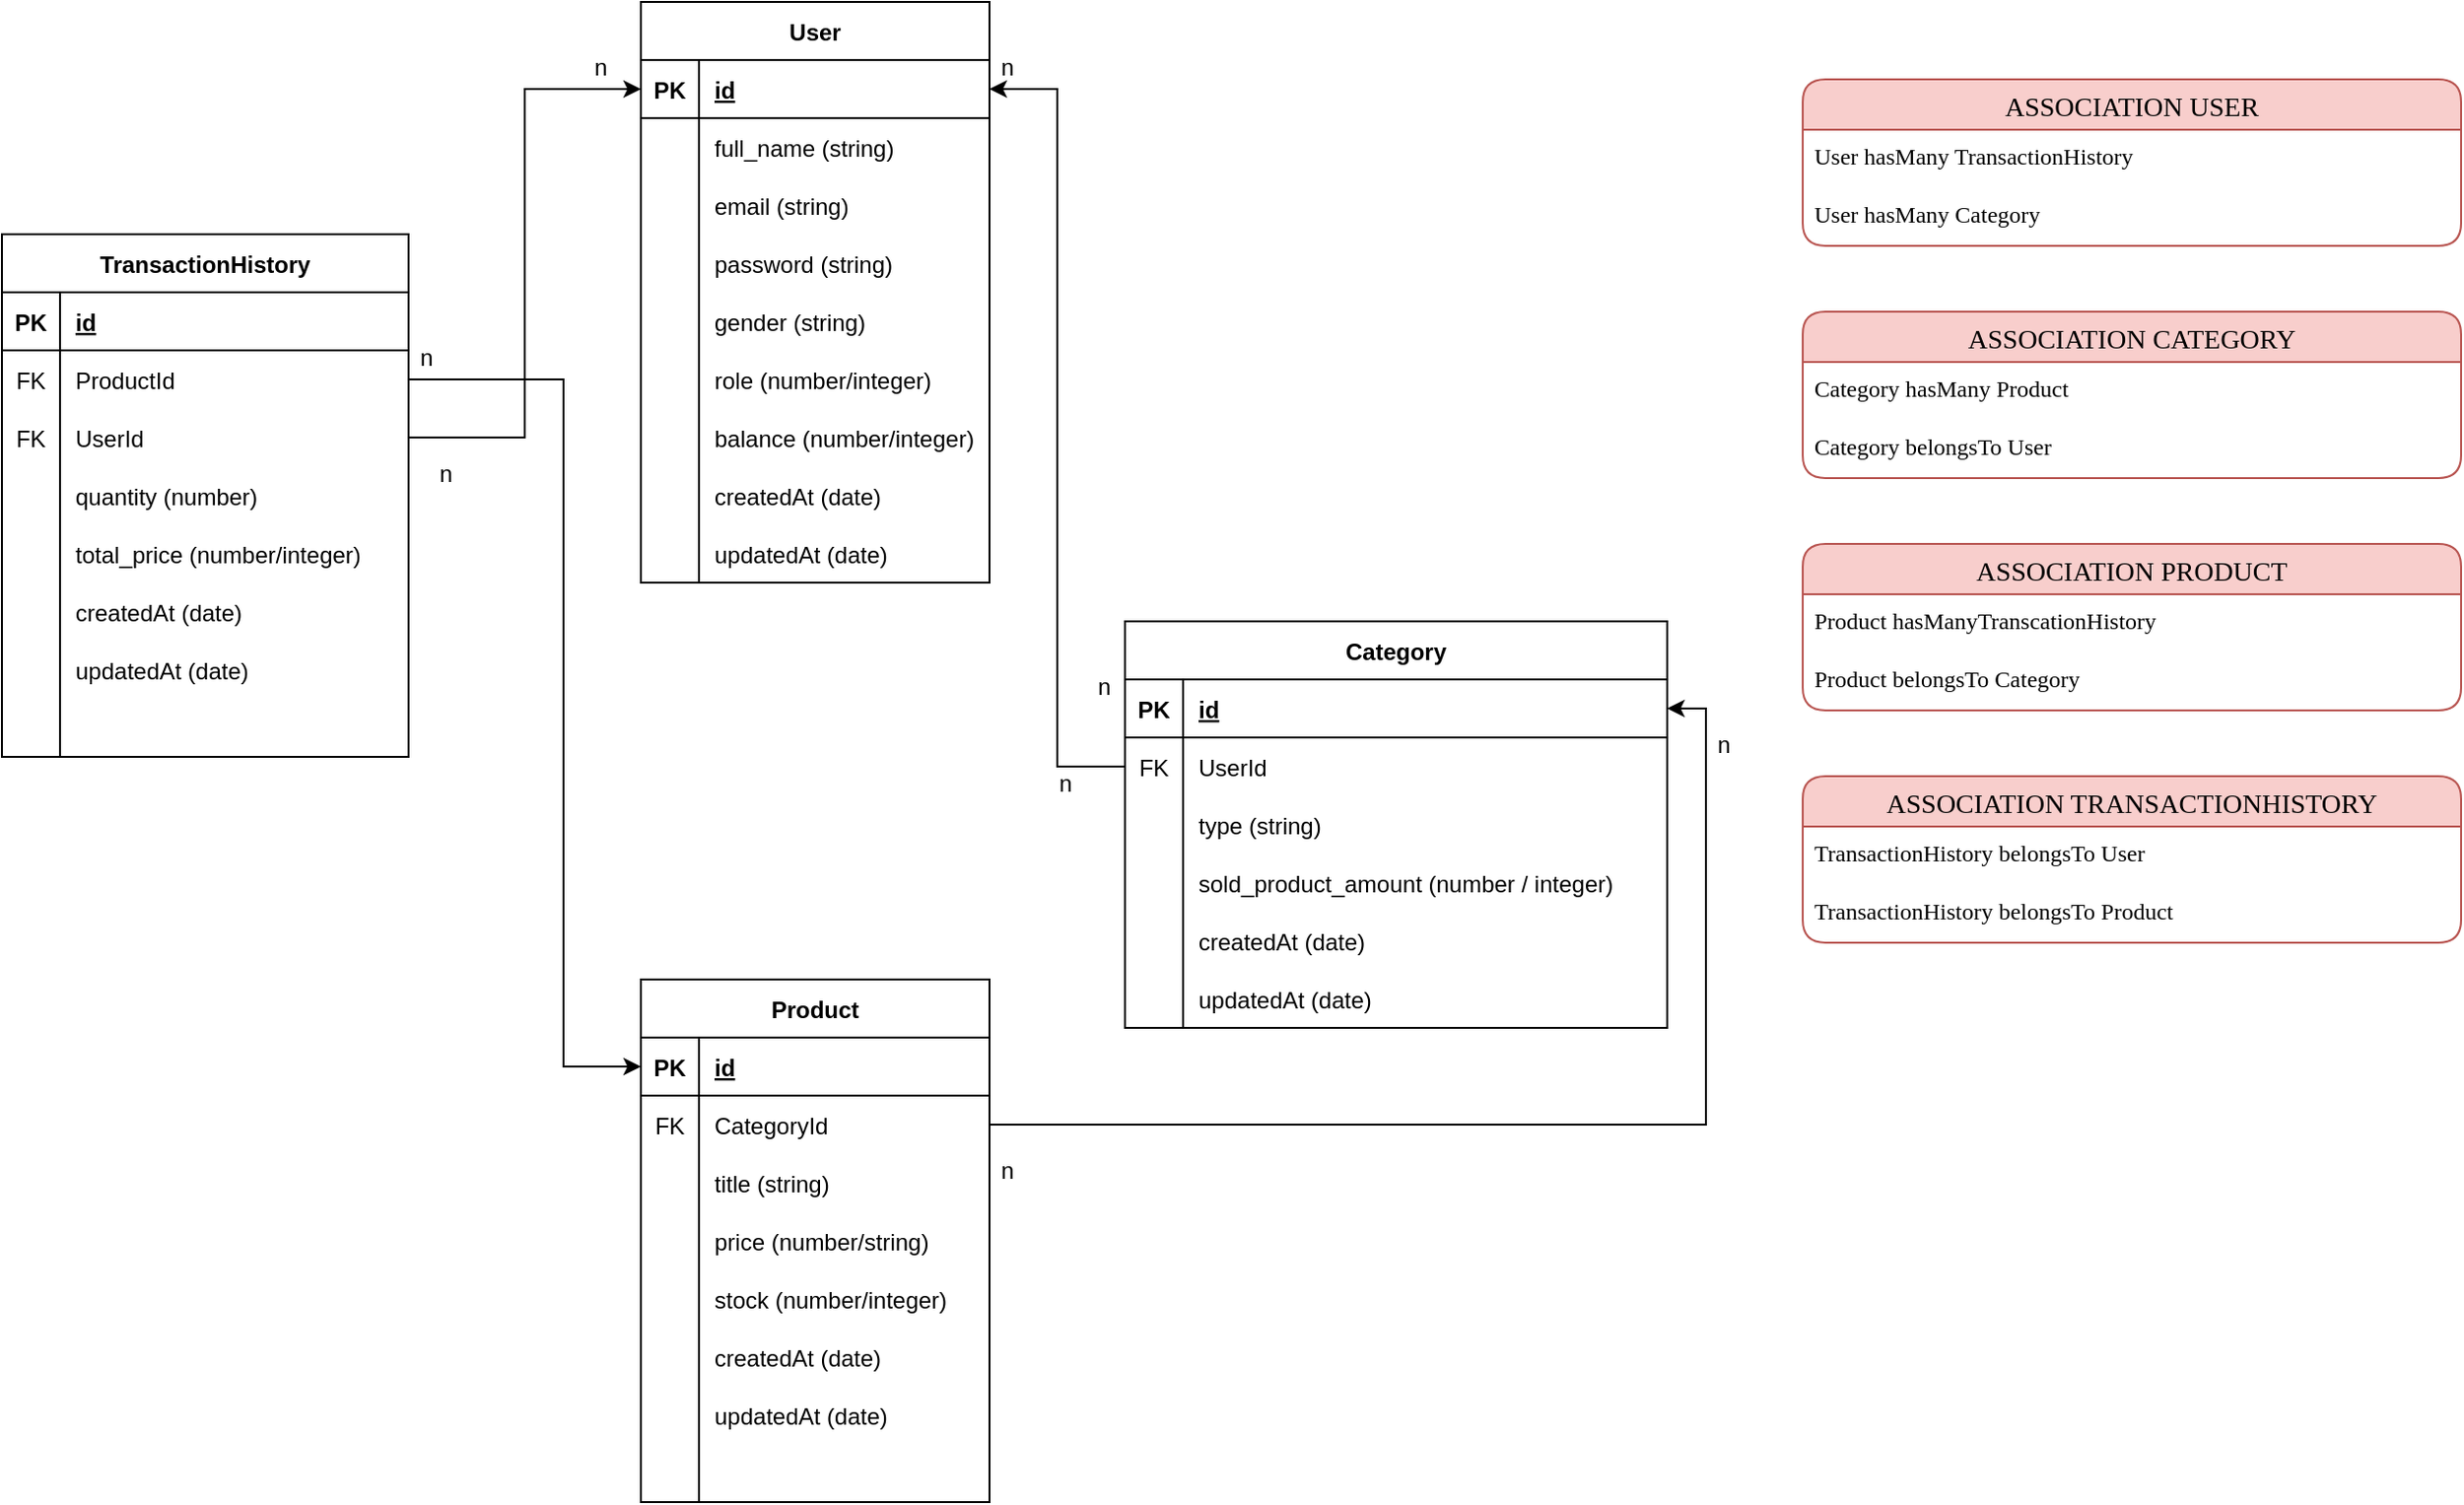 <mxfile version="20.5.3" type="device"><diagram id="ll3TyBWOtbvg9J7kcNw3" name="Halaman-1"><mxGraphModel dx="2105" dy="539" grid="1" gridSize="10" guides="1" tooltips="1" connect="1" arrows="1" fold="1" page="1" pageScale="1" pageWidth="827" pageHeight="1169" math="0" shadow="0"><root><mxCell id="0"/><mxCell id="1" parent="0"/><mxCell id="9BhQ54q5cgVkxiK-cSZ_-1" value="User" style="shape=table;startSize=30;container=1;collapsible=1;childLayout=tableLayout;fixedRows=1;rowLines=0;fontStyle=1;align=center;resizeLast=1;" parent="1" vertex="1"><mxGeometry x="120" y="80" width="180" height="300" as="geometry"/></mxCell><mxCell id="9BhQ54q5cgVkxiK-cSZ_-2" value="" style="shape=tableRow;horizontal=0;startSize=0;swimlaneHead=0;swimlaneBody=0;fillColor=none;collapsible=0;dropTarget=0;points=[[0,0.5],[1,0.5]];portConstraint=eastwest;top=0;left=0;right=0;bottom=1;" parent="9BhQ54q5cgVkxiK-cSZ_-1" vertex="1"><mxGeometry y="30" width="180" height="30" as="geometry"/></mxCell><mxCell id="9BhQ54q5cgVkxiK-cSZ_-3" value="PK" style="shape=partialRectangle;connectable=0;fillColor=none;top=0;left=0;bottom=0;right=0;fontStyle=1;overflow=hidden;" parent="9BhQ54q5cgVkxiK-cSZ_-2" vertex="1"><mxGeometry width="30" height="30" as="geometry"><mxRectangle width="30" height="30" as="alternateBounds"/></mxGeometry></mxCell><mxCell id="9BhQ54q5cgVkxiK-cSZ_-4" value="id" style="shape=partialRectangle;connectable=0;fillColor=none;top=0;left=0;bottom=0;right=0;align=left;spacingLeft=6;fontStyle=5;overflow=hidden;" parent="9BhQ54q5cgVkxiK-cSZ_-2" vertex="1"><mxGeometry x="30" width="150" height="30" as="geometry"><mxRectangle width="150" height="30" as="alternateBounds"/></mxGeometry></mxCell><mxCell id="9BhQ54q5cgVkxiK-cSZ_-5" value="" style="shape=tableRow;horizontal=0;startSize=0;swimlaneHead=0;swimlaneBody=0;fillColor=none;collapsible=0;dropTarget=0;points=[[0,0.5],[1,0.5]];portConstraint=eastwest;top=0;left=0;right=0;bottom=0;" parent="9BhQ54q5cgVkxiK-cSZ_-1" vertex="1"><mxGeometry y="60" width="180" height="30" as="geometry"/></mxCell><mxCell id="9BhQ54q5cgVkxiK-cSZ_-6" value="" style="shape=partialRectangle;connectable=0;fillColor=none;top=0;left=0;bottom=0;right=0;editable=1;overflow=hidden;" parent="9BhQ54q5cgVkxiK-cSZ_-5" vertex="1"><mxGeometry width="30" height="30" as="geometry"><mxRectangle width="30" height="30" as="alternateBounds"/></mxGeometry></mxCell><mxCell id="9BhQ54q5cgVkxiK-cSZ_-7" value="full_name (string)" style="shape=partialRectangle;connectable=0;fillColor=none;top=0;left=0;bottom=0;right=0;align=left;spacingLeft=6;overflow=hidden;" parent="9BhQ54q5cgVkxiK-cSZ_-5" vertex="1"><mxGeometry x="30" width="150" height="30" as="geometry"><mxRectangle width="150" height="30" as="alternateBounds"/></mxGeometry></mxCell><mxCell id="9BhQ54q5cgVkxiK-cSZ_-8" value="" style="shape=tableRow;horizontal=0;startSize=0;swimlaneHead=0;swimlaneBody=0;fillColor=none;collapsible=0;dropTarget=0;points=[[0,0.5],[1,0.5]];portConstraint=eastwest;top=0;left=0;right=0;bottom=0;" parent="9BhQ54q5cgVkxiK-cSZ_-1" vertex="1"><mxGeometry y="90" width="180" height="30" as="geometry"/></mxCell><mxCell id="9BhQ54q5cgVkxiK-cSZ_-9" value="" style="shape=partialRectangle;connectable=0;fillColor=none;top=0;left=0;bottom=0;right=0;editable=1;overflow=hidden;" parent="9BhQ54q5cgVkxiK-cSZ_-8" vertex="1"><mxGeometry width="30" height="30" as="geometry"><mxRectangle width="30" height="30" as="alternateBounds"/></mxGeometry></mxCell><mxCell id="9BhQ54q5cgVkxiK-cSZ_-10" value="email (string)" style="shape=partialRectangle;connectable=0;fillColor=none;top=0;left=0;bottom=0;right=0;align=left;spacingLeft=6;overflow=hidden;" parent="9BhQ54q5cgVkxiK-cSZ_-8" vertex="1"><mxGeometry x="30" width="150" height="30" as="geometry"><mxRectangle width="150" height="30" as="alternateBounds"/></mxGeometry></mxCell><mxCell id="7YN6Fb8BwpNwLr0iXywm-51" value="" style="shape=tableRow;horizontal=0;startSize=0;swimlaneHead=0;swimlaneBody=0;fillColor=none;collapsible=0;dropTarget=0;points=[[0,0.5],[1,0.5]];portConstraint=eastwest;top=0;left=0;right=0;bottom=0;" parent="9BhQ54q5cgVkxiK-cSZ_-1" vertex="1"><mxGeometry y="120" width="180" height="30" as="geometry"/></mxCell><mxCell id="7YN6Fb8BwpNwLr0iXywm-52" value="" style="shape=partialRectangle;connectable=0;fillColor=none;top=0;left=0;bottom=0;right=0;editable=1;overflow=hidden;" parent="7YN6Fb8BwpNwLr0iXywm-51" vertex="1"><mxGeometry width="30" height="30" as="geometry"><mxRectangle width="30" height="30" as="alternateBounds"/></mxGeometry></mxCell><mxCell id="7YN6Fb8BwpNwLr0iXywm-53" value="password (string)" style="shape=partialRectangle;connectable=0;fillColor=none;top=0;left=0;bottom=0;right=0;align=left;spacingLeft=6;overflow=hidden;" parent="7YN6Fb8BwpNwLr0iXywm-51" vertex="1"><mxGeometry x="30" width="150" height="30" as="geometry"><mxRectangle width="150" height="30" as="alternateBounds"/></mxGeometry></mxCell><mxCell id="9BhQ54q5cgVkxiK-cSZ_-11" value="" style="shape=tableRow;horizontal=0;startSize=0;swimlaneHead=0;swimlaneBody=0;fillColor=none;collapsible=0;dropTarget=0;points=[[0,0.5],[1,0.5]];portConstraint=eastwest;top=0;left=0;right=0;bottom=0;" parent="9BhQ54q5cgVkxiK-cSZ_-1" vertex="1"><mxGeometry y="150" width="180" height="30" as="geometry"/></mxCell><mxCell id="9BhQ54q5cgVkxiK-cSZ_-12" value="" style="shape=partialRectangle;connectable=0;fillColor=none;top=0;left=0;bottom=0;right=0;editable=1;overflow=hidden;" parent="9BhQ54q5cgVkxiK-cSZ_-11" vertex="1"><mxGeometry width="30" height="30" as="geometry"><mxRectangle width="30" height="30" as="alternateBounds"/></mxGeometry></mxCell><mxCell id="9BhQ54q5cgVkxiK-cSZ_-13" value="gender (string)" style="shape=partialRectangle;connectable=0;fillColor=none;top=0;left=0;bottom=0;right=0;align=left;spacingLeft=6;overflow=hidden;" parent="9BhQ54q5cgVkxiK-cSZ_-11" vertex="1"><mxGeometry x="30" width="150" height="30" as="geometry"><mxRectangle width="150" height="30" as="alternateBounds"/></mxGeometry></mxCell><mxCell id="7YN6Fb8BwpNwLr0iXywm-57" value="" style="shape=tableRow;horizontal=0;startSize=0;swimlaneHead=0;swimlaneBody=0;fillColor=none;collapsible=0;dropTarget=0;points=[[0,0.5],[1,0.5]];portConstraint=eastwest;top=0;left=0;right=0;bottom=0;" parent="9BhQ54q5cgVkxiK-cSZ_-1" vertex="1"><mxGeometry y="180" width="180" height="30" as="geometry"/></mxCell><mxCell id="7YN6Fb8BwpNwLr0iXywm-58" value="" style="shape=partialRectangle;connectable=0;fillColor=none;top=0;left=0;bottom=0;right=0;editable=1;overflow=hidden;" parent="7YN6Fb8BwpNwLr0iXywm-57" vertex="1"><mxGeometry width="30" height="30" as="geometry"><mxRectangle width="30" height="30" as="alternateBounds"/></mxGeometry></mxCell><mxCell id="7YN6Fb8BwpNwLr0iXywm-59" value="role (number/integer)" style="shape=partialRectangle;connectable=0;fillColor=none;top=0;left=0;bottom=0;right=0;align=left;spacingLeft=6;overflow=hidden;" parent="7YN6Fb8BwpNwLr0iXywm-57" vertex="1"><mxGeometry x="30" width="150" height="30" as="geometry"><mxRectangle width="150" height="30" as="alternateBounds"/></mxGeometry></mxCell><mxCell id="7YN6Fb8BwpNwLr0iXywm-60" value="" style="shape=tableRow;horizontal=0;startSize=0;swimlaneHead=0;swimlaneBody=0;fillColor=none;collapsible=0;dropTarget=0;points=[[0,0.5],[1,0.5]];portConstraint=eastwest;top=0;left=0;right=0;bottom=0;" parent="9BhQ54q5cgVkxiK-cSZ_-1" vertex="1"><mxGeometry y="210" width="180" height="30" as="geometry"/></mxCell><mxCell id="7YN6Fb8BwpNwLr0iXywm-61" value="" style="shape=partialRectangle;connectable=0;fillColor=none;top=0;left=0;bottom=0;right=0;editable=1;overflow=hidden;" parent="7YN6Fb8BwpNwLr0iXywm-60" vertex="1"><mxGeometry width="30" height="30" as="geometry"><mxRectangle width="30" height="30" as="alternateBounds"/></mxGeometry></mxCell><mxCell id="7YN6Fb8BwpNwLr0iXywm-62" value="balance (number/integer)" style="shape=partialRectangle;connectable=0;fillColor=none;top=0;left=0;bottom=0;right=0;align=left;spacingLeft=6;overflow=hidden;" parent="7YN6Fb8BwpNwLr0iXywm-60" vertex="1"><mxGeometry x="30" width="150" height="30" as="geometry"><mxRectangle width="150" height="30" as="alternateBounds"/></mxGeometry></mxCell><mxCell id="7YN6Fb8BwpNwLr0iXywm-66" value="" style="shape=tableRow;horizontal=0;startSize=0;swimlaneHead=0;swimlaneBody=0;fillColor=none;collapsible=0;dropTarget=0;points=[[0,0.5],[1,0.5]];portConstraint=eastwest;top=0;left=0;right=0;bottom=0;" parent="9BhQ54q5cgVkxiK-cSZ_-1" vertex="1"><mxGeometry y="240" width="180" height="30" as="geometry"/></mxCell><mxCell id="7YN6Fb8BwpNwLr0iXywm-67" value="" style="shape=partialRectangle;connectable=0;fillColor=none;top=0;left=0;bottom=0;right=0;editable=1;overflow=hidden;" parent="7YN6Fb8BwpNwLr0iXywm-66" vertex="1"><mxGeometry width="30" height="30" as="geometry"><mxRectangle width="30" height="30" as="alternateBounds"/></mxGeometry></mxCell><mxCell id="7YN6Fb8BwpNwLr0iXywm-68" value="createdAt (date)" style="shape=partialRectangle;connectable=0;fillColor=none;top=0;left=0;bottom=0;right=0;align=left;spacingLeft=6;overflow=hidden;" parent="7YN6Fb8BwpNwLr0iXywm-66" vertex="1"><mxGeometry x="30" width="150" height="30" as="geometry"><mxRectangle width="150" height="30" as="alternateBounds"/></mxGeometry></mxCell><mxCell id="7YN6Fb8BwpNwLr0iXywm-63" value="" style="shape=tableRow;horizontal=0;startSize=0;swimlaneHead=0;swimlaneBody=0;fillColor=none;collapsible=0;dropTarget=0;points=[[0,0.5],[1,0.5]];portConstraint=eastwest;top=0;left=0;right=0;bottom=0;" parent="9BhQ54q5cgVkxiK-cSZ_-1" vertex="1"><mxGeometry y="270" width="180" height="30" as="geometry"/></mxCell><mxCell id="7YN6Fb8BwpNwLr0iXywm-64" value="" style="shape=partialRectangle;connectable=0;fillColor=none;top=0;left=0;bottom=0;right=0;editable=1;overflow=hidden;" parent="7YN6Fb8BwpNwLr0iXywm-63" vertex="1"><mxGeometry width="30" height="30" as="geometry"><mxRectangle width="30" height="30" as="alternateBounds"/></mxGeometry></mxCell><mxCell id="7YN6Fb8BwpNwLr0iXywm-65" value="updatedAt (date)" style="shape=partialRectangle;connectable=0;fillColor=none;top=0;left=0;bottom=0;right=0;align=left;spacingLeft=6;overflow=hidden;" parent="7YN6Fb8BwpNwLr0iXywm-63" vertex="1"><mxGeometry x="30" width="150" height="30" as="geometry"><mxRectangle width="150" height="30" as="alternateBounds"/></mxGeometry></mxCell><mxCell id="7YN6Fb8BwpNwLr0iXywm-69" value="Product" style="shape=table;startSize=30;container=1;collapsible=1;childLayout=tableLayout;fixedRows=1;rowLines=0;fontStyle=1;align=center;resizeLast=1;" parent="1" vertex="1"><mxGeometry x="120" y="585" width="180" height="270" as="geometry"/></mxCell><mxCell id="7YN6Fb8BwpNwLr0iXywm-70" value="" style="shape=tableRow;horizontal=0;startSize=0;swimlaneHead=0;swimlaneBody=0;fillColor=none;collapsible=0;dropTarget=0;points=[[0,0.5],[1,0.5]];portConstraint=eastwest;top=0;left=0;right=0;bottom=1;" parent="7YN6Fb8BwpNwLr0iXywm-69" vertex="1"><mxGeometry y="30" width="180" height="30" as="geometry"/></mxCell><mxCell id="7YN6Fb8BwpNwLr0iXywm-71" value="PK" style="shape=partialRectangle;connectable=0;fillColor=none;top=0;left=0;bottom=0;right=0;fontStyle=1;overflow=hidden;" parent="7YN6Fb8BwpNwLr0iXywm-70" vertex="1"><mxGeometry width="30" height="30" as="geometry"><mxRectangle width="30" height="30" as="alternateBounds"/></mxGeometry></mxCell><mxCell id="7YN6Fb8BwpNwLr0iXywm-72" value="id" style="shape=partialRectangle;connectable=0;fillColor=none;top=0;left=0;bottom=0;right=0;align=left;spacingLeft=6;fontStyle=5;overflow=hidden;" parent="7YN6Fb8BwpNwLr0iXywm-70" vertex="1"><mxGeometry x="30" width="150" height="30" as="geometry"><mxRectangle width="150" height="30" as="alternateBounds"/></mxGeometry></mxCell><mxCell id="7YN6Fb8BwpNwLr0iXywm-95" value="" style="shape=tableRow;horizontal=0;startSize=0;swimlaneHead=0;swimlaneBody=0;fillColor=none;collapsible=0;dropTarget=0;points=[[0,0.5],[1,0.5]];portConstraint=eastwest;top=0;left=0;right=0;bottom=0;" parent="7YN6Fb8BwpNwLr0iXywm-69" vertex="1"><mxGeometry y="60" width="180" height="30" as="geometry"/></mxCell><mxCell id="7YN6Fb8BwpNwLr0iXywm-96" value="FK" style="shape=partialRectangle;connectable=0;fillColor=none;top=0;left=0;bottom=0;right=0;fontStyle=0;overflow=hidden;" parent="7YN6Fb8BwpNwLr0iXywm-95" vertex="1"><mxGeometry width="30" height="30" as="geometry"><mxRectangle width="30" height="30" as="alternateBounds"/></mxGeometry></mxCell><mxCell id="7YN6Fb8BwpNwLr0iXywm-97" value="CategoryId" style="shape=partialRectangle;connectable=0;fillColor=none;top=0;left=0;bottom=0;right=0;align=left;spacingLeft=6;fontStyle=0;overflow=hidden;" parent="7YN6Fb8BwpNwLr0iXywm-95" vertex="1"><mxGeometry x="30" width="150" height="30" as="geometry"><mxRectangle width="150" height="30" as="alternateBounds"/></mxGeometry></mxCell><mxCell id="7YN6Fb8BwpNwLr0iXywm-73" value="" style="shape=tableRow;horizontal=0;startSize=0;swimlaneHead=0;swimlaneBody=0;fillColor=none;collapsible=0;dropTarget=0;points=[[0,0.5],[1,0.5]];portConstraint=eastwest;top=0;left=0;right=0;bottom=0;" parent="7YN6Fb8BwpNwLr0iXywm-69" vertex="1"><mxGeometry y="90" width="180" height="30" as="geometry"/></mxCell><mxCell id="7YN6Fb8BwpNwLr0iXywm-74" value="" style="shape=partialRectangle;connectable=0;fillColor=none;top=0;left=0;bottom=0;right=0;editable=1;overflow=hidden;" parent="7YN6Fb8BwpNwLr0iXywm-73" vertex="1"><mxGeometry width="30" height="30" as="geometry"><mxRectangle width="30" height="30" as="alternateBounds"/></mxGeometry></mxCell><mxCell id="7YN6Fb8BwpNwLr0iXywm-75" value="title (string)" style="shape=partialRectangle;connectable=0;fillColor=none;top=0;left=0;bottom=0;right=0;align=left;spacingLeft=6;overflow=hidden;" parent="7YN6Fb8BwpNwLr0iXywm-73" vertex="1"><mxGeometry x="30" width="150" height="30" as="geometry"><mxRectangle width="150" height="30" as="alternateBounds"/></mxGeometry></mxCell><mxCell id="7YN6Fb8BwpNwLr0iXywm-76" value="" style="shape=tableRow;horizontal=0;startSize=0;swimlaneHead=0;swimlaneBody=0;fillColor=none;collapsible=0;dropTarget=0;points=[[0,0.5],[1,0.5]];portConstraint=eastwest;top=0;left=0;right=0;bottom=0;" parent="7YN6Fb8BwpNwLr0iXywm-69" vertex="1"><mxGeometry y="120" width="180" height="30" as="geometry"/></mxCell><mxCell id="7YN6Fb8BwpNwLr0iXywm-77" value="" style="shape=partialRectangle;connectable=0;fillColor=none;top=0;left=0;bottom=0;right=0;editable=1;overflow=hidden;" parent="7YN6Fb8BwpNwLr0iXywm-76" vertex="1"><mxGeometry width="30" height="30" as="geometry"><mxRectangle width="30" height="30" as="alternateBounds"/></mxGeometry></mxCell><mxCell id="7YN6Fb8BwpNwLr0iXywm-78" value="price (number/string)" style="shape=partialRectangle;connectable=0;fillColor=none;top=0;left=0;bottom=0;right=0;align=left;spacingLeft=6;overflow=hidden;" parent="7YN6Fb8BwpNwLr0iXywm-76" vertex="1"><mxGeometry x="30" width="150" height="30" as="geometry"><mxRectangle width="150" height="30" as="alternateBounds"/></mxGeometry></mxCell><mxCell id="7YN6Fb8BwpNwLr0iXywm-79" value="" style="shape=tableRow;horizontal=0;startSize=0;swimlaneHead=0;swimlaneBody=0;fillColor=none;collapsible=0;dropTarget=0;points=[[0,0.5],[1,0.5]];portConstraint=eastwest;top=0;left=0;right=0;bottom=0;" parent="7YN6Fb8BwpNwLr0iXywm-69" vertex="1"><mxGeometry y="150" width="180" height="30" as="geometry"/></mxCell><mxCell id="7YN6Fb8BwpNwLr0iXywm-80" value="" style="shape=partialRectangle;connectable=0;fillColor=none;top=0;left=0;bottom=0;right=0;editable=1;overflow=hidden;" parent="7YN6Fb8BwpNwLr0iXywm-79" vertex="1"><mxGeometry width="30" height="30" as="geometry"><mxRectangle width="30" height="30" as="alternateBounds"/></mxGeometry></mxCell><mxCell id="7YN6Fb8BwpNwLr0iXywm-81" value="stock (number/integer)" style="shape=partialRectangle;connectable=0;fillColor=none;top=0;left=0;bottom=0;right=0;align=left;spacingLeft=6;overflow=hidden;" parent="7YN6Fb8BwpNwLr0iXywm-79" vertex="1"><mxGeometry x="30" width="150" height="30" as="geometry"><mxRectangle width="150" height="30" as="alternateBounds"/></mxGeometry></mxCell><mxCell id="7YN6Fb8BwpNwLr0iXywm-85" value="" style="shape=tableRow;horizontal=0;startSize=0;swimlaneHead=0;swimlaneBody=0;fillColor=none;collapsible=0;dropTarget=0;points=[[0,0.5],[1,0.5]];portConstraint=eastwest;top=0;left=0;right=0;bottom=0;" parent="7YN6Fb8BwpNwLr0iXywm-69" vertex="1"><mxGeometry y="180" width="180" height="30" as="geometry"/></mxCell><mxCell id="7YN6Fb8BwpNwLr0iXywm-86" value="" style="shape=partialRectangle;connectable=0;fillColor=none;top=0;left=0;bottom=0;right=0;editable=1;overflow=hidden;" parent="7YN6Fb8BwpNwLr0iXywm-85" vertex="1"><mxGeometry width="30" height="30" as="geometry"><mxRectangle width="30" height="30" as="alternateBounds"/></mxGeometry></mxCell><mxCell id="7YN6Fb8BwpNwLr0iXywm-87" value="createdAt (date)" style="shape=partialRectangle;connectable=0;fillColor=none;top=0;left=0;bottom=0;right=0;align=left;spacingLeft=6;overflow=hidden;" parent="7YN6Fb8BwpNwLr0iXywm-85" vertex="1"><mxGeometry x="30" width="150" height="30" as="geometry"><mxRectangle width="150" height="30" as="alternateBounds"/></mxGeometry></mxCell><mxCell id="7YN6Fb8BwpNwLr0iXywm-88" value="" style="shape=tableRow;horizontal=0;startSize=0;swimlaneHead=0;swimlaneBody=0;fillColor=none;collapsible=0;dropTarget=0;points=[[0,0.5],[1,0.5]];portConstraint=eastwest;top=0;left=0;right=0;bottom=0;" parent="7YN6Fb8BwpNwLr0iXywm-69" vertex="1"><mxGeometry y="210" width="180" height="30" as="geometry"/></mxCell><mxCell id="7YN6Fb8BwpNwLr0iXywm-89" value="" style="shape=partialRectangle;connectable=0;fillColor=none;top=0;left=0;bottom=0;right=0;editable=1;overflow=hidden;" parent="7YN6Fb8BwpNwLr0iXywm-88" vertex="1"><mxGeometry width="30" height="30" as="geometry"><mxRectangle width="30" height="30" as="alternateBounds"/></mxGeometry></mxCell><mxCell id="7YN6Fb8BwpNwLr0iXywm-90" value="updatedAt (date)" style="shape=partialRectangle;connectable=0;fillColor=none;top=0;left=0;bottom=0;right=0;align=left;spacingLeft=6;overflow=hidden;" parent="7YN6Fb8BwpNwLr0iXywm-88" vertex="1"><mxGeometry x="30" width="150" height="30" as="geometry"><mxRectangle width="150" height="30" as="alternateBounds"/></mxGeometry></mxCell><mxCell id="7YN6Fb8BwpNwLr0iXywm-82" value="" style="shape=tableRow;horizontal=0;startSize=0;swimlaneHead=0;swimlaneBody=0;fillColor=none;collapsible=0;dropTarget=0;points=[[0,0.5],[1,0.5]];portConstraint=eastwest;top=0;left=0;right=0;bottom=0;" parent="7YN6Fb8BwpNwLr0iXywm-69" vertex="1"><mxGeometry y="240" width="180" height="30" as="geometry"/></mxCell><mxCell id="7YN6Fb8BwpNwLr0iXywm-83" value="" style="shape=partialRectangle;connectable=0;fillColor=none;top=0;left=0;bottom=0;right=0;editable=1;overflow=hidden;" parent="7YN6Fb8BwpNwLr0iXywm-82" vertex="1"><mxGeometry width="30" height="30" as="geometry"><mxRectangle width="30" height="30" as="alternateBounds"/></mxGeometry></mxCell><mxCell id="7YN6Fb8BwpNwLr0iXywm-84" value="" style="shape=partialRectangle;connectable=0;fillColor=none;top=0;left=0;bottom=0;right=0;align=left;spacingLeft=6;overflow=hidden;" parent="7YN6Fb8BwpNwLr0iXywm-82" vertex="1"><mxGeometry x="30" width="150" height="30" as="geometry"><mxRectangle width="150" height="30" as="alternateBounds"/></mxGeometry></mxCell><mxCell id="7YN6Fb8BwpNwLr0iXywm-98" value="Category" style="shape=table;startSize=30;container=1;collapsible=1;childLayout=tableLayout;fixedRows=1;rowLines=0;fontStyle=1;align=center;resizeLast=1;" parent="1" vertex="1"><mxGeometry x="370" y="400" width="280" height="210" as="geometry"/></mxCell><mxCell id="7YN6Fb8BwpNwLr0iXywm-99" value="" style="shape=tableRow;horizontal=0;startSize=0;swimlaneHead=0;swimlaneBody=0;fillColor=none;collapsible=0;dropTarget=0;points=[[0,0.5],[1,0.5]];portConstraint=eastwest;top=0;left=0;right=0;bottom=1;" parent="7YN6Fb8BwpNwLr0iXywm-98" vertex="1"><mxGeometry y="30" width="280" height="30" as="geometry"/></mxCell><mxCell id="7YN6Fb8BwpNwLr0iXywm-100" value="PK" style="shape=partialRectangle;connectable=0;fillColor=none;top=0;left=0;bottom=0;right=0;fontStyle=1;overflow=hidden;" parent="7YN6Fb8BwpNwLr0iXywm-99" vertex="1"><mxGeometry width="30" height="30" as="geometry"><mxRectangle width="30" height="30" as="alternateBounds"/></mxGeometry></mxCell><mxCell id="7YN6Fb8BwpNwLr0iXywm-101" value="id" style="shape=partialRectangle;connectable=0;fillColor=none;top=0;left=0;bottom=0;right=0;align=left;spacingLeft=6;fontStyle=5;overflow=hidden;" parent="7YN6Fb8BwpNwLr0iXywm-99" vertex="1"><mxGeometry x="30" width="250" height="30" as="geometry"><mxRectangle width="250" height="30" as="alternateBounds"/></mxGeometry></mxCell><mxCell id="7YN6Fb8BwpNwLr0iXywm-111" value="" style="shape=tableRow;horizontal=0;startSize=0;swimlaneHead=0;swimlaneBody=0;fillColor=none;collapsible=0;dropTarget=0;points=[[0,0.5],[1,0.5]];portConstraint=eastwest;top=0;left=0;right=0;bottom=0;" parent="7YN6Fb8BwpNwLr0iXywm-98" vertex="1"><mxGeometry y="60" width="280" height="30" as="geometry"/></mxCell><mxCell id="7YN6Fb8BwpNwLr0iXywm-112" value="FK" style="shape=partialRectangle;connectable=0;fillColor=none;top=0;left=0;bottom=0;right=0;fontStyle=0;overflow=hidden;" parent="7YN6Fb8BwpNwLr0iXywm-111" vertex="1"><mxGeometry width="30" height="30" as="geometry"><mxRectangle width="30" height="30" as="alternateBounds"/></mxGeometry></mxCell><mxCell id="7YN6Fb8BwpNwLr0iXywm-113" value="UserId" style="shape=partialRectangle;connectable=0;fillColor=none;top=0;left=0;bottom=0;right=0;align=left;spacingLeft=6;fontStyle=0;overflow=hidden;" parent="7YN6Fb8BwpNwLr0iXywm-111" vertex="1"><mxGeometry x="30" width="250" height="30" as="geometry"><mxRectangle width="250" height="30" as="alternateBounds"/></mxGeometry></mxCell><mxCell id="7YN6Fb8BwpNwLr0iXywm-102" value="" style="shape=tableRow;horizontal=0;startSize=0;swimlaneHead=0;swimlaneBody=0;fillColor=none;collapsible=0;dropTarget=0;points=[[0,0.5],[1,0.5]];portConstraint=eastwest;top=0;left=0;right=0;bottom=0;" parent="7YN6Fb8BwpNwLr0iXywm-98" vertex="1"><mxGeometry y="90" width="280" height="30" as="geometry"/></mxCell><mxCell id="7YN6Fb8BwpNwLr0iXywm-103" value="" style="shape=partialRectangle;connectable=0;fillColor=none;top=0;left=0;bottom=0;right=0;editable=1;overflow=hidden;" parent="7YN6Fb8BwpNwLr0iXywm-102" vertex="1"><mxGeometry width="30" height="30" as="geometry"><mxRectangle width="30" height="30" as="alternateBounds"/></mxGeometry></mxCell><mxCell id="7YN6Fb8BwpNwLr0iXywm-104" value="type (string)" style="shape=partialRectangle;connectable=0;fillColor=none;top=0;left=0;bottom=0;right=0;align=left;spacingLeft=6;overflow=hidden;" parent="7YN6Fb8BwpNwLr0iXywm-102" vertex="1"><mxGeometry x="30" width="250" height="30" as="geometry"><mxRectangle width="250" height="30" as="alternateBounds"/></mxGeometry></mxCell><mxCell id="7YN6Fb8BwpNwLr0iXywm-105" value="" style="shape=tableRow;horizontal=0;startSize=0;swimlaneHead=0;swimlaneBody=0;fillColor=none;collapsible=0;dropTarget=0;points=[[0,0.5],[1,0.5]];portConstraint=eastwest;top=0;left=0;right=0;bottom=0;" parent="7YN6Fb8BwpNwLr0iXywm-98" vertex="1"><mxGeometry y="120" width="280" height="30" as="geometry"/></mxCell><mxCell id="7YN6Fb8BwpNwLr0iXywm-106" value="" style="shape=partialRectangle;connectable=0;fillColor=none;top=0;left=0;bottom=0;right=0;editable=1;overflow=hidden;" parent="7YN6Fb8BwpNwLr0iXywm-105" vertex="1"><mxGeometry width="30" height="30" as="geometry"><mxRectangle width="30" height="30" as="alternateBounds"/></mxGeometry></mxCell><mxCell id="7YN6Fb8BwpNwLr0iXywm-107" value="sold_product_amount (number / integer)" style="shape=partialRectangle;connectable=0;fillColor=none;top=0;left=0;bottom=0;right=0;align=left;spacingLeft=6;overflow=hidden;" parent="7YN6Fb8BwpNwLr0iXywm-105" vertex="1"><mxGeometry x="30" width="250" height="30" as="geometry"><mxRectangle width="250" height="30" as="alternateBounds"/></mxGeometry></mxCell><mxCell id="7YN6Fb8BwpNwLr0iXywm-108" value="" style="shape=tableRow;horizontal=0;startSize=0;swimlaneHead=0;swimlaneBody=0;fillColor=none;collapsible=0;dropTarget=0;points=[[0,0.5],[1,0.5]];portConstraint=eastwest;top=0;left=0;right=0;bottom=0;" parent="7YN6Fb8BwpNwLr0iXywm-98" vertex="1"><mxGeometry y="150" width="280" height="30" as="geometry"/></mxCell><mxCell id="7YN6Fb8BwpNwLr0iXywm-109" value="" style="shape=partialRectangle;connectable=0;fillColor=none;top=0;left=0;bottom=0;right=0;editable=1;overflow=hidden;" parent="7YN6Fb8BwpNwLr0iXywm-108" vertex="1"><mxGeometry width="30" height="30" as="geometry"><mxRectangle width="30" height="30" as="alternateBounds"/></mxGeometry></mxCell><mxCell id="7YN6Fb8BwpNwLr0iXywm-110" value="createdAt (date)" style="shape=partialRectangle;connectable=0;fillColor=none;top=0;left=0;bottom=0;right=0;align=left;spacingLeft=6;overflow=hidden;" parent="7YN6Fb8BwpNwLr0iXywm-108" vertex="1"><mxGeometry x="30" width="250" height="30" as="geometry"><mxRectangle width="250" height="30" as="alternateBounds"/></mxGeometry></mxCell><mxCell id="7YN6Fb8BwpNwLr0iXywm-114" value="" style="shape=tableRow;horizontal=0;startSize=0;swimlaneHead=0;swimlaneBody=0;fillColor=none;collapsible=0;dropTarget=0;points=[[0,0.5],[1,0.5]];portConstraint=eastwest;top=0;left=0;right=0;bottom=0;" parent="7YN6Fb8BwpNwLr0iXywm-98" vertex="1"><mxGeometry y="180" width="280" height="30" as="geometry"/></mxCell><mxCell id="7YN6Fb8BwpNwLr0iXywm-115" value="" style="shape=partialRectangle;connectable=0;fillColor=none;top=0;left=0;bottom=0;right=0;editable=1;overflow=hidden;" parent="7YN6Fb8BwpNwLr0iXywm-114" vertex="1"><mxGeometry width="30" height="30" as="geometry"><mxRectangle width="30" height="30" as="alternateBounds"/></mxGeometry></mxCell><mxCell id="7YN6Fb8BwpNwLr0iXywm-116" value="updatedAt (date)" style="shape=partialRectangle;connectable=0;fillColor=none;top=0;left=0;bottom=0;right=0;align=left;spacingLeft=6;overflow=hidden;" parent="7YN6Fb8BwpNwLr0iXywm-114" vertex="1"><mxGeometry x="30" width="250" height="30" as="geometry"><mxRectangle width="250" height="30" as="alternateBounds"/></mxGeometry></mxCell><mxCell id="7YN6Fb8BwpNwLr0iXywm-117" value="TransactionHistory" style="shape=table;startSize=30;container=1;collapsible=1;childLayout=tableLayout;fixedRows=1;rowLines=0;fontStyle=1;align=center;resizeLast=1;" parent="1" vertex="1"><mxGeometry x="-210" y="200" width="210" height="270" as="geometry"/></mxCell><mxCell id="7YN6Fb8BwpNwLr0iXywm-118" value="" style="shape=tableRow;horizontal=0;startSize=0;swimlaneHead=0;swimlaneBody=0;fillColor=none;collapsible=0;dropTarget=0;points=[[0,0.5],[1,0.5]];portConstraint=eastwest;top=0;left=0;right=0;bottom=1;" parent="7YN6Fb8BwpNwLr0iXywm-117" vertex="1"><mxGeometry y="30" width="210" height="30" as="geometry"/></mxCell><mxCell id="7YN6Fb8BwpNwLr0iXywm-119" value="PK" style="shape=partialRectangle;connectable=0;fillColor=none;top=0;left=0;bottom=0;right=0;fontStyle=1;overflow=hidden;" parent="7YN6Fb8BwpNwLr0iXywm-118" vertex="1"><mxGeometry width="30" height="30" as="geometry"><mxRectangle width="30" height="30" as="alternateBounds"/></mxGeometry></mxCell><mxCell id="7YN6Fb8BwpNwLr0iXywm-120" value="id" style="shape=partialRectangle;connectable=0;fillColor=none;top=0;left=0;bottom=0;right=0;align=left;spacingLeft=6;fontStyle=5;overflow=hidden;" parent="7YN6Fb8BwpNwLr0iXywm-118" vertex="1"><mxGeometry x="30" width="180" height="30" as="geometry"><mxRectangle width="180" height="30" as="alternateBounds"/></mxGeometry></mxCell><mxCell id="7YN6Fb8BwpNwLr0iXywm-130" value="" style="shape=tableRow;horizontal=0;startSize=0;swimlaneHead=0;swimlaneBody=0;fillColor=none;collapsible=0;dropTarget=0;points=[[0,0.5],[1,0.5]];portConstraint=eastwest;top=0;left=0;right=0;bottom=0;" parent="7YN6Fb8BwpNwLr0iXywm-117" vertex="1"><mxGeometry y="60" width="210" height="30" as="geometry"/></mxCell><mxCell id="7YN6Fb8BwpNwLr0iXywm-131" value="FK" style="shape=partialRectangle;connectable=0;fillColor=none;top=0;left=0;bottom=0;right=0;fontStyle=0;overflow=hidden;" parent="7YN6Fb8BwpNwLr0iXywm-130" vertex="1"><mxGeometry width="30" height="30" as="geometry"><mxRectangle width="30" height="30" as="alternateBounds"/></mxGeometry></mxCell><mxCell id="7YN6Fb8BwpNwLr0iXywm-132" value="ProductId" style="shape=partialRectangle;connectable=0;fillColor=none;top=0;left=0;bottom=0;right=0;align=left;spacingLeft=6;fontStyle=0;overflow=hidden;" parent="7YN6Fb8BwpNwLr0iXywm-130" vertex="1"><mxGeometry x="30" width="180" height="30" as="geometry"><mxRectangle width="180" height="30" as="alternateBounds"/></mxGeometry></mxCell><mxCell id="7YN6Fb8BwpNwLr0iXywm-143" value="" style="shape=tableRow;horizontal=0;startSize=0;swimlaneHead=0;swimlaneBody=0;fillColor=none;collapsible=0;dropTarget=0;points=[[0,0.5],[1,0.5]];portConstraint=eastwest;top=0;left=0;right=0;bottom=0;" parent="7YN6Fb8BwpNwLr0iXywm-117" vertex="1"><mxGeometry y="90" width="210" height="30" as="geometry"/></mxCell><mxCell id="7YN6Fb8BwpNwLr0iXywm-144" value="FK" style="shape=partialRectangle;connectable=0;fillColor=none;top=0;left=0;bottom=0;right=0;fontStyle=0;overflow=hidden;" parent="7YN6Fb8BwpNwLr0iXywm-143" vertex="1"><mxGeometry width="30" height="30" as="geometry"><mxRectangle width="30" height="30" as="alternateBounds"/></mxGeometry></mxCell><mxCell id="7YN6Fb8BwpNwLr0iXywm-145" value="UserId" style="shape=partialRectangle;connectable=0;fillColor=none;top=0;left=0;bottom=0;right=0;align=left;spacingLeft=6;fontStyle=0;overflow=hidden;" parent="7YN6Fb8BwpNwLr0iXywm-143" vertex="1"><mxGeometry x="30" width="180" height="30" as="geometry"><mxRectangle width="180" height="30" as="alternateBounds"/></mxGeometry></mxCell><mxCell id="7YN6Fb8BwpNwLr0iXywm-124" value="" style="shape=tableRow;horizontal=0;startSize=0;swimlaneHead=0;swimlaneBody=0;fillColor=none;collapsible=0;dropTarget=0;points=[[0,0.5],[1,0.5]];portConstraint=eastwest;top=0;left=0;right=0;bottom=0;" parent="7YN6Fb8BwpNwLr0iXywm-117" vertex="1"><mxGeometry y="120" width="210" height="30" as="geometry"/></mxCell><mxCell id="7YN6Fb8BwpNwLr0iXywm-125" value="" style="shape=partialRectangle;connectable=0;fillColor=none;top=0;left=0;bottom=0;right=0;editable=1;overflow=hidden;" parent="7YN6Fb8BwpNwLr0iXywm-124" vertex="1"><mxGeometry width="30" height="30" as="geometry"><mxRectangle width="30" height="30" as="alternateBounds"/></mxGeometry></mxCell><mxCell id="7YN6Fb8BwpNwLr0iXywm-126" value="quantity (number)" style="shape=partialRectangle;connectable=0;fillColor=none;top=0;left=0;bottom=0;right=0;align=left;spacingLeft=6;overflow=hidden;" parent="7YN6Fb8BwpNwLr0iXywm-124" vertex="1"><mxGeometry x="30" width="180" height="30" as="geometry"><mxRectangle width="180" height="30" as="alternateBounds"/></mxGeometry></mxCell><mxCell id="7YN6Fb8BwpNwLr0iXywm-127" value="" style="shape=tableRow;horizontal=0;startSize=0;swimlaneHead=0;swimlaneBody=0;fillColor=none;collapsible=0;dropTarget=0;points=[[0,0.5],[1,0.5]];portConstraint=eastwest;top=0;left=0;right=0;bottom=0;" parent="7YN6Fb8BwpNwLr0iXywm-117" vertex="1"><mxGeometry y="150" width="210" height="30" as="geometry"/></mxCell><mxCell id="7YN6Fb8BwpNwLr0iXywm-128" value="" style="shape=partialRectangle;connectable=0;fillColor=none;top=0;left=0;bottom=0;right=0;editable=1;overflow=hidden;" parent="7YN6Fb8BwpNwLr0iXywm-127" vertex="1"><mxGeometry width="30" height="30" as="geometry"><mxRectangle width="30" height="30" as="alternateBounds"/></mxGeometry></mxCell><mxCell id="7YN6Fb8BwpNwLr0iXywm-129" value="total_price (number/integer)" style="shape=partialRectangle;connectable=0;fillColor=none;top=0;left=0;bottom=0;right=0;align=left;spacingLeft=6;overflow=hidden;" parent="7YN6Fb8BwpNwLr0iXywm-127" vertex="1"><mxGeometry x="30" width="180" height="30" as="geometry"><mxRectangle width="180" height="30" as="alternateBounds"/></mxGeometry></mxCell><mxCell id="7YN6Fb8BwpNwLr0iXywm-133" value="" style="shape=tableRow;horizontal=0;startSize=0;swimlaneHead=0;swimlaneBody=0;fillColor=none;collapsible=0;dropTarget=0;points=[[0,0.5],[1,0.5]];portConstraint=eastwest;top=0;left=0;right=0;bottom=0;" parent="7YN6Fb8BwpNwLr0iXywm-117" vertex="1"><mxGeometry y="180" width="210" height="30" as="geometry"/></mxCell><mxCell id="7YN6Fb8BwpNwLr0iXywm-134" value="" style="shape=partialRectangle;connectable=0;fillColor=none;top=0;left=0;bottom=0;right=0;editable=1;overflow=hidden;" parent="7YN6Fb8BwpNwLr0iXywm-133" vertex="1"><mxGeometry width="30" height="30" as="geometry"><mxRectangle width="30" height="30" as="alternateBounds"/></mxGeometry></mxCell><mxCell id="7YN6Fb8BwpNwLr0iXywm-135" value="createdAt (date)" style="shape=partialRectangle;connectable=0;fillColor=none;top=0;left=0;bottom=0;right=0;align=left;spacingLeft=6;overflow=hidden;" parent="7YN6Fb8BwpNwLr0iXywm-133" vertex="1"><mxGeometry x="30" width="180" height="30" as="geometry"><mxRectangle width="180" height="30" as="alternateBounds"/></mxGeometry></mxCell><mxCell id="7YN6Fb8BwpNwLr0iXywm-136" value="" style="shape=tableRow;horizontal=0;startSize=0;swimlaneHead=0;swimlaneBody=0;fillColor=none;collapsible=0;dropTarget=0;points=[[0,0.5],[1,0.5]];portConstraint=eastwest;top=0;left=0;right=0;bottom=0;" parent="7YN6Fb8BwpNwLr0iXywm-117" vertex="1"><mxGeometry y="210" width="210" height="30" as="geometry"/></mxCell><mxCell id="7YN6Fb8BwpNwLr0iXywm-137" value="" style="shape=partialRectangle;connectable=0;fillColor=none;top=0;left=0;bottom=0;right=0;editable=1;overflow=hidden;" parent="7YN6Fb8BwpNwLr0iXywm-136" vertex="1"><mxGeometry width="30" height="30" as="geometry"><mxRectangle width="30" height="30" as="alternateBounds"/></mxGeometry></mxCell><mxCell id="7YN6Fb8BwpNwLr0iXywm-138" value="updatedAt (date)" style="shape=partialRectangle;connectable=0;fillColor=none;top=0;left=0;bottom=0;right=0;align=left;spacingLeft=6;overflow=hidden;" parent="7YN6Fb8BwpNwLr0iXywm-136" vertex="1"><mxGeometry x="30" width="180" height="30" as="geometry"><mxRectangle width="180" height="30" as="alternateBounds"/></mxGeometry></mxCell><mxCell id="7YN6Fb8BwpNwLr0iXywm-121" value="" style="shape=tableRow;horizontal=0;startSize=0;swimlaneHead=0;swimlaneBody=0;fillColor=none;collapsible=0;dropTarget=0;points=[[0,0.5],[1,0.5]];portConstraint=eastwest;top=0;left=0;right=0;bottom=0;" parent="7YN6Fb8BwpNwLr0iXywm-117" vertex="1"><mxGeometry y="240" width="210" height="30" as="geometry"/></mxCell><mxCell id="7YN6Fb8BwpNwLr0iXywm-122" value="" style="shape=partialRectangle;connectable=0;fillColor=none;top=0;left=0;bottom=0;right=0;editable=1;overflow=hidden;" parent="7YN6Fb8BwpNwLr0iXywm-121" vertex="1"><mxGeometry width="30" height="30" as="geometry"><mxRectangle width="30" height="30" as="alternateBounds"/></mxGeometry></mxCell><mxCell id="7YN6Fb8BwpNwLr0iXywm-123" value="" style="shape=partialRectangle;connectable=0;fillColor=none;top=0;left=0;bottom=0;right=0;align=left;spacingLeft=6;overflow=hidden;" parent="7YN6Fb8BwpNwLr0iXywm-121" vertex="1"><mxGeometry x="30" width="180" height="30" as="geometry"><mxRectangle width="180" height="30" as="alternateBounds"/></mxGeometry></mxCell><mxCell id="7YN6Fb8BwpNwLr0iXywm-146" style="edgeStyle=orthogonalEdgeStyle;rounded=0;orthogonalLoop=1;jettySize=auto;html=1;entryX=0;entryY=0.5;entryDx=0;entryDy=0;" parent="1" source="7YN6Fb8BwpNwLr0iXywm-143" target="9BhQ54q5cgVkxiK-cSZ_-2" edge="1"><mxGeometry relative="1" as="geometry"/></mxCell><mxCell id="7YN6Fb8BwpNwLr0iXywm-147" style="edgeStyle=orthogonalEdgeStyle;rounded=0;orthogonalLoop=1;jettySize=auto;html=1;entryX=1;entryY=0.5;entryDx=0;entryDy=0;" parent="1" source="7YN6Fb8BwpNwLr0iXywm-111" target="9BhQ54q5cgVkxiK-cSZ_-2" edge="1"><mxGeometry relative="1" as="geometry"/></mxCell><mxCell id="7YN6Fb8BwpNwLr0iXywm-149" style="edgeStyle=orthogonalEdgeStyle;rounded=0;orthogonalLoop=1;jettySize=auto;html=1;entryX=1;entryY=0.5;entryDx=0;entryDy=0;" parent="1" source="7YN6Fb8BwpNwLr0iXywm-95" target="7YN6Fb8BwpNwLr0iXywm-99" edge="1"><mxGeometry relative="1" as="geometry"/></mxCell><mxCell id="7YN6Fb8BwpNwLr0iXywm-150" value="n" style="text;strokeColor=none;fillColor=none;spacingLeft=4;spacingRight=4;overflow=hidden;rotatable=0;points=[[0,0.5],[1,0.5]];portConstraint=eastwest;fontSize=12;" parent="1" vertex="1"><mxGeometry x="330" y="470" width="40" height="30" as="geometry"/></mxCell><mxCell id="7YN6Fb8BwpNwLr0iXywm-159" value="n" style="text;strokeColor=none;fillColor=none;spacingLeft=4;spacingRight=4;overflow=hidden;rotatable=0;points=[[0,0.5],[1,0.5]];portConstraint=eastwest;fontSize=12;" parent="1" vertex="1"><mxGeometry x="300" y="100" width="40" height="30" as="geometry"/></mxCell><mxCell id="7YN6Fb8BwpNwLr0iXywm-160" value="n" style="text;strokeColor=none;fillColor=none;spacingLeft=4;spacingRight=4;overflow=hidden;rotatable=0;points=[[0,0.5],[1,0.5]];portConstraint=eastwest;fontSize=12;" parent="1" vertex="1"><mxGeometry x="10" y="310" width="40" height="30" as="geometry"/></mxCell><mxCell id="7YN6Fb8BwpNwLr0iXywm-161" value="n" style="text;strokeColor=none;fillColor=none;spacingLeft=4;spacingRight=4;overflow=hidden;rotatable=0;points=[[0,0.5],[1,0.5]];portConstraint=eastwest;fontSize=12;" parent="1" vertex="1"><mxGeometry x="90" y="100" width="40" height="30" as="geometry"/></mxCell><mxCell id="7YN6Fb8BwpNwLr0iXywm-166" value="n" style="text;strokeColor=none;fillColor=none;spacingLeft=4;spacingRight=4;overflow=hidden;rotatable=0;points=[[0,0.5],[1,0.5]];portConstraint=eastwest;fontSize=12;" parent="1" vertex="1"><mxGeometry y="250" width="40" height="30" as="geometry"/></mxCell><mxCell id="7YN6Fb8BwpNwLr0iXywm-167" value="n" style="text;strokeColor=none;fillColor=none;spacingLeft=4;spacingRight=4;overflow=hidden;rotatable=0;points=[[0,0.5],[1,0.5]];portConstraint=eastwest;fontSize=12;" parent="1" vertex="1"><mxGeometry x="350" y="420" width="40" height="30" as="geometry"/></mxCell><mxCell id="7YN6Fb8BwpNwLr0iXywm-172" value="n" style="text;strokeColor=none;fillColor=none;spacingLeft=4;spacingRight=4;overflow=hidden;rotatable=0;points=[[0,0.5],[1,0.5]];portConstraint=eastwest;fontSize=12;" parent="1" vertex="1"><mxGeometry x="300" y="670" width="40" height="30" as="geometry"/></mxCell><mxCell id="7YN6Fb8BwpNwLr0iXywm-173" value="n" style="text;strokeColor=none;fillColor=none;spacingLeft=4;spacingRight=4;overflow=hidden;rotatable=0;points=[[0,0.5],[1,0.5]];portConstraint=eastwest;fontSize=12;" parent="1" vertex="1"><mxGeometry x="670" y="450" width="40" height="30" as="geometry"/></mxCell><mxCell id="7YN6Fb8BwpNwLr0iXywm-178" value="ASSOCIATION USER" style="swimlane;fontStyle=0;childLayout=stackLayout;horizontal=1;startSize=26;horizontalStack=0;resizeParent=1;resizeParentMax=0;resizeLast=0;collapsible=1;marginBottom=0;align=center;fontSize=14;rounded=1;glass=0;strokeWidth=1;fontFamily=Comic Sans MS;fillColor=#f8cecc;strokeColor=#b85450;" parent="1" vertex="1"><mxGeometry x="720" y="120" width="340" height="86" as="geometry"/></mxCell><mxCell id="7YN6Fb8BwpNwLr0iXywm-179" value="User hasMany TransactionHistory" style="text;strokeColor=none;fillColor=none;spacingLeft=4;spacingRight=4;overflow=hidden;rotatable=0;points=[[0,0.5],[1,0.5]];portConstraint=eastwest;fontSize=12;rounded=1;glass=0;strokeWidth=1;fontFamily=Comic Sans MS;" parent="7YN6Fb8BwpNwLr0iXywm-178" vertex="1"><mxGeometry y="26" width="340" height="30" as="geometry"/></mxCell><mxCell id="7YN6Fb8BwpNwLr0iXywm-180" value="User hasMany Category" style="text;strokeColor=none;fillColor=none;spacingLeft=4;spacingRight=4;overflow=hidden;rotatable=0;points=[[0,0.5],[1,0.5]];portConstraint=eastwest;fontSize=12;rounded=1;glass=0;strokeWidth=1;fontFamily=Comic Sans MS;" parent="7YN6Fb8BwpNwLr0iXywm-178" vertex="1"><mxGeometry y="56" width="340" height="30" as="geometry"/></mxCell><mxCell id="7YN6Fb8BwpNwLr0iXywm-189" style="edgeStyle=orthogonalEdgeStyle;rounded=0;orthogonalLoop=1;jettySize=auto;html=1;fontFamily=Comic Sans MS;fontSize=13;" parent="1" source="7YN6Fb8BwpNwLr0iXywm-130" target="7YN6Fb8BwpNwLr0iXywm-70" edge="1"><mxGeometry relative="1" as="geometry"><Array as="points"><mxPoint x="80" y="275"/><mxPoint x="80" y="630"/></Array></mxGeometry></mxCell><mxCell id="7YN6Fb8BwpNwLr0iXywm-190" value="ASSOCIATION CATEGORY" style="swimlane;fontStyle=0;childLayout=stackLayout;horizontal=1;startSize=26;horizontalStack=0;resizeParent=1;resizeParentMax=0;resizeLast=0;collapsible=1;marginBottom=0;align=center;fontSize=14;rounded=1;glass=0;strokeWidth=1;fontFamily=Comic Sans MS;fillColor=#f8cecc;strokeColor=#b85450;" parent="1" vertex="1"><mxGeometry x="720" y="240" width="340" height="86" as="geometry"/></mxCell><mxCell id="7YN6Fb8BwpNwLr0iXywm-191" value="Category hasMany Product" style="text;strokeColor=none;fillColor=none;spacingLeft=4;spacingRight=4;overflow=hidden;rotatable=0;points=[[0,0.5],[1,0.5]];portConstraint=eastwest;fontSize=12;rounded=1;glass=0;strokeWidth=1;fontFamily=Comic Sans MS;" parent="7YN6Fb8BwpNwLr0iXywm-190" vertex="1"><mxGeometry y="26" width="340" height="30" as="geometry"/></mxCell><mxCell id="7YN6Fb8BwpNwLr0iXywm-192" value="Category belongsTo User" style="text;strokeColor=none;fillColor=none;spacingLeft=4;spacingRight=4;overflow=hidden;rotatable=0;points=[[0,0.5],[1,0.5]];portConstraint=eastwest;fontSize=12;rounded=1;glass=0;strokeWidth=1;fontFamily=Comic Sans MS;" parent="7YN6Fb8BwpNwLr0iXywm-190" vertex="1"><mxGeometry y="56" width="340" height="30" as="geometry"/></mxCell><mxCell id="7YN6Fb8BwpNwLr0iXywm-193" value="ASSOCIATION PRODUCT" style="swimlane;fontStyle=0;childLayout=stackLayout;horizontal=1;startSize=26;horizontalStack=0;resizeParent=1;resizeParentMax=0;resizeLast=0;collapsible=1;marginBottom=0;align=center;fontSize=14;rounded=1;glass=0;strokeWidth=1;fontFamily=Comic Sans MS;fillColor=#f8cecc;strokeColor=#b85450;" parent="1" vertex="1"><mxGeometry x="720" y="360" width="340" height="86" as="geometry"/></mxCell><mxCell id="7YN6Fb8BwpNwLr0iXywm-194" value="Product hasManyTranscationHistory" style="text;strokeColor=none;fillColor=none;spacingLeft=4;spacingRight=4;overflow=hidden;rotatable=0;points=[[0,0.5],[1,0.5]];portConstraint=eastwest;fontSize=12;rounded=1;glass=0;strokeWidth=1;fontFamily=Comic Sans MS;" parent="7YN6Fb8BwpNwLr0iXywm-193" vertex="1"><mxGeometry y="26" width="340" height="30" as="geometry"/></mxCell><mxCell id="7YN6Fb8BwpNwLr0iXywm-195" value="Product belongsTo Category" style="text;strokeColor=none;fillColor=none;spacingLeft=4;spacingRight=4;overflow=hidden;rotatable=0;points=[[0,0.5],[1,0.5]];portConstraint=eastwest;fontSize=12;rounded=1;glass=0;strokeWidth=1;fontFamily=Comic Sans MS;" parent="7YN6Fb8BwpNwLr0iXywm-193" vertex="1"><mxGeometry y="56" width="340" height="30" as="geometry"/></mxCell><mxCell id="7YN6Fb8BwpNwLr0iXywm-196" value="ASSOCIATION TRANSACTIONHISTORY" style="swimlane;fontStyle=0;childLayout=stackLayout;horizontal=1;startSize=26;horizontalStack=0;resizeParent=1;resizeParentMax=0;resizeLast=0;collapsible=1;marginBottom=0;align=center;fontSize=14;rounded=1;glass=0;strokeWidth=1;fontFamily=Comic Sans MS;fillColor=#f8cecc;strokeColor=#b85450;" parent="1" vertex="1"><mxGeometry x="720" y="480" width="340" height="86" as="geometry"/></mxCell><mxCell id="7YN6Fb8BwpNwLr0iXywm-197" value="TransactionHistory belongsTo User" style="text;strokeColor=none;fillColor=none;spacingLeft=4;spacingRight=4;overflow=hidden;rotatable=0;points=[[0,0.5],[1,0.5]];portConstraint=eastwest;fontSize=12;rounded=1;glass=0;strokeWidth=1;fontFamily=Comic Sans MS;" parent="7YN6Fb8BwpNwLr0iXywm-196" vertex="1"><mxGeometry y="26" width="340" height="30" as="geometry"/></mxCell><mxCell id="7YN6Fb8BwpNwLr0iXywm-198" value="TransactionHistory belongsTo Product" style="text;strokeColor=none;fillColor=none;spacingLeft=4;spacingRight=4;overflow=hidden;rotatable=0;points=[[0,0.5],[1,0.5]];portConstraint=eastwest;fontSize=12;rounded=1;glass=0;strokeWidth=1;fontFamily=Comic Sans MS;" parent="7YN6Fb8BwpNwLr0iXywm-196" vertex="1"><mxGeometry y="56" width="340" height="30" as="geometry"/></mxCell></root></mxGraphModel></diagram></mxfile>